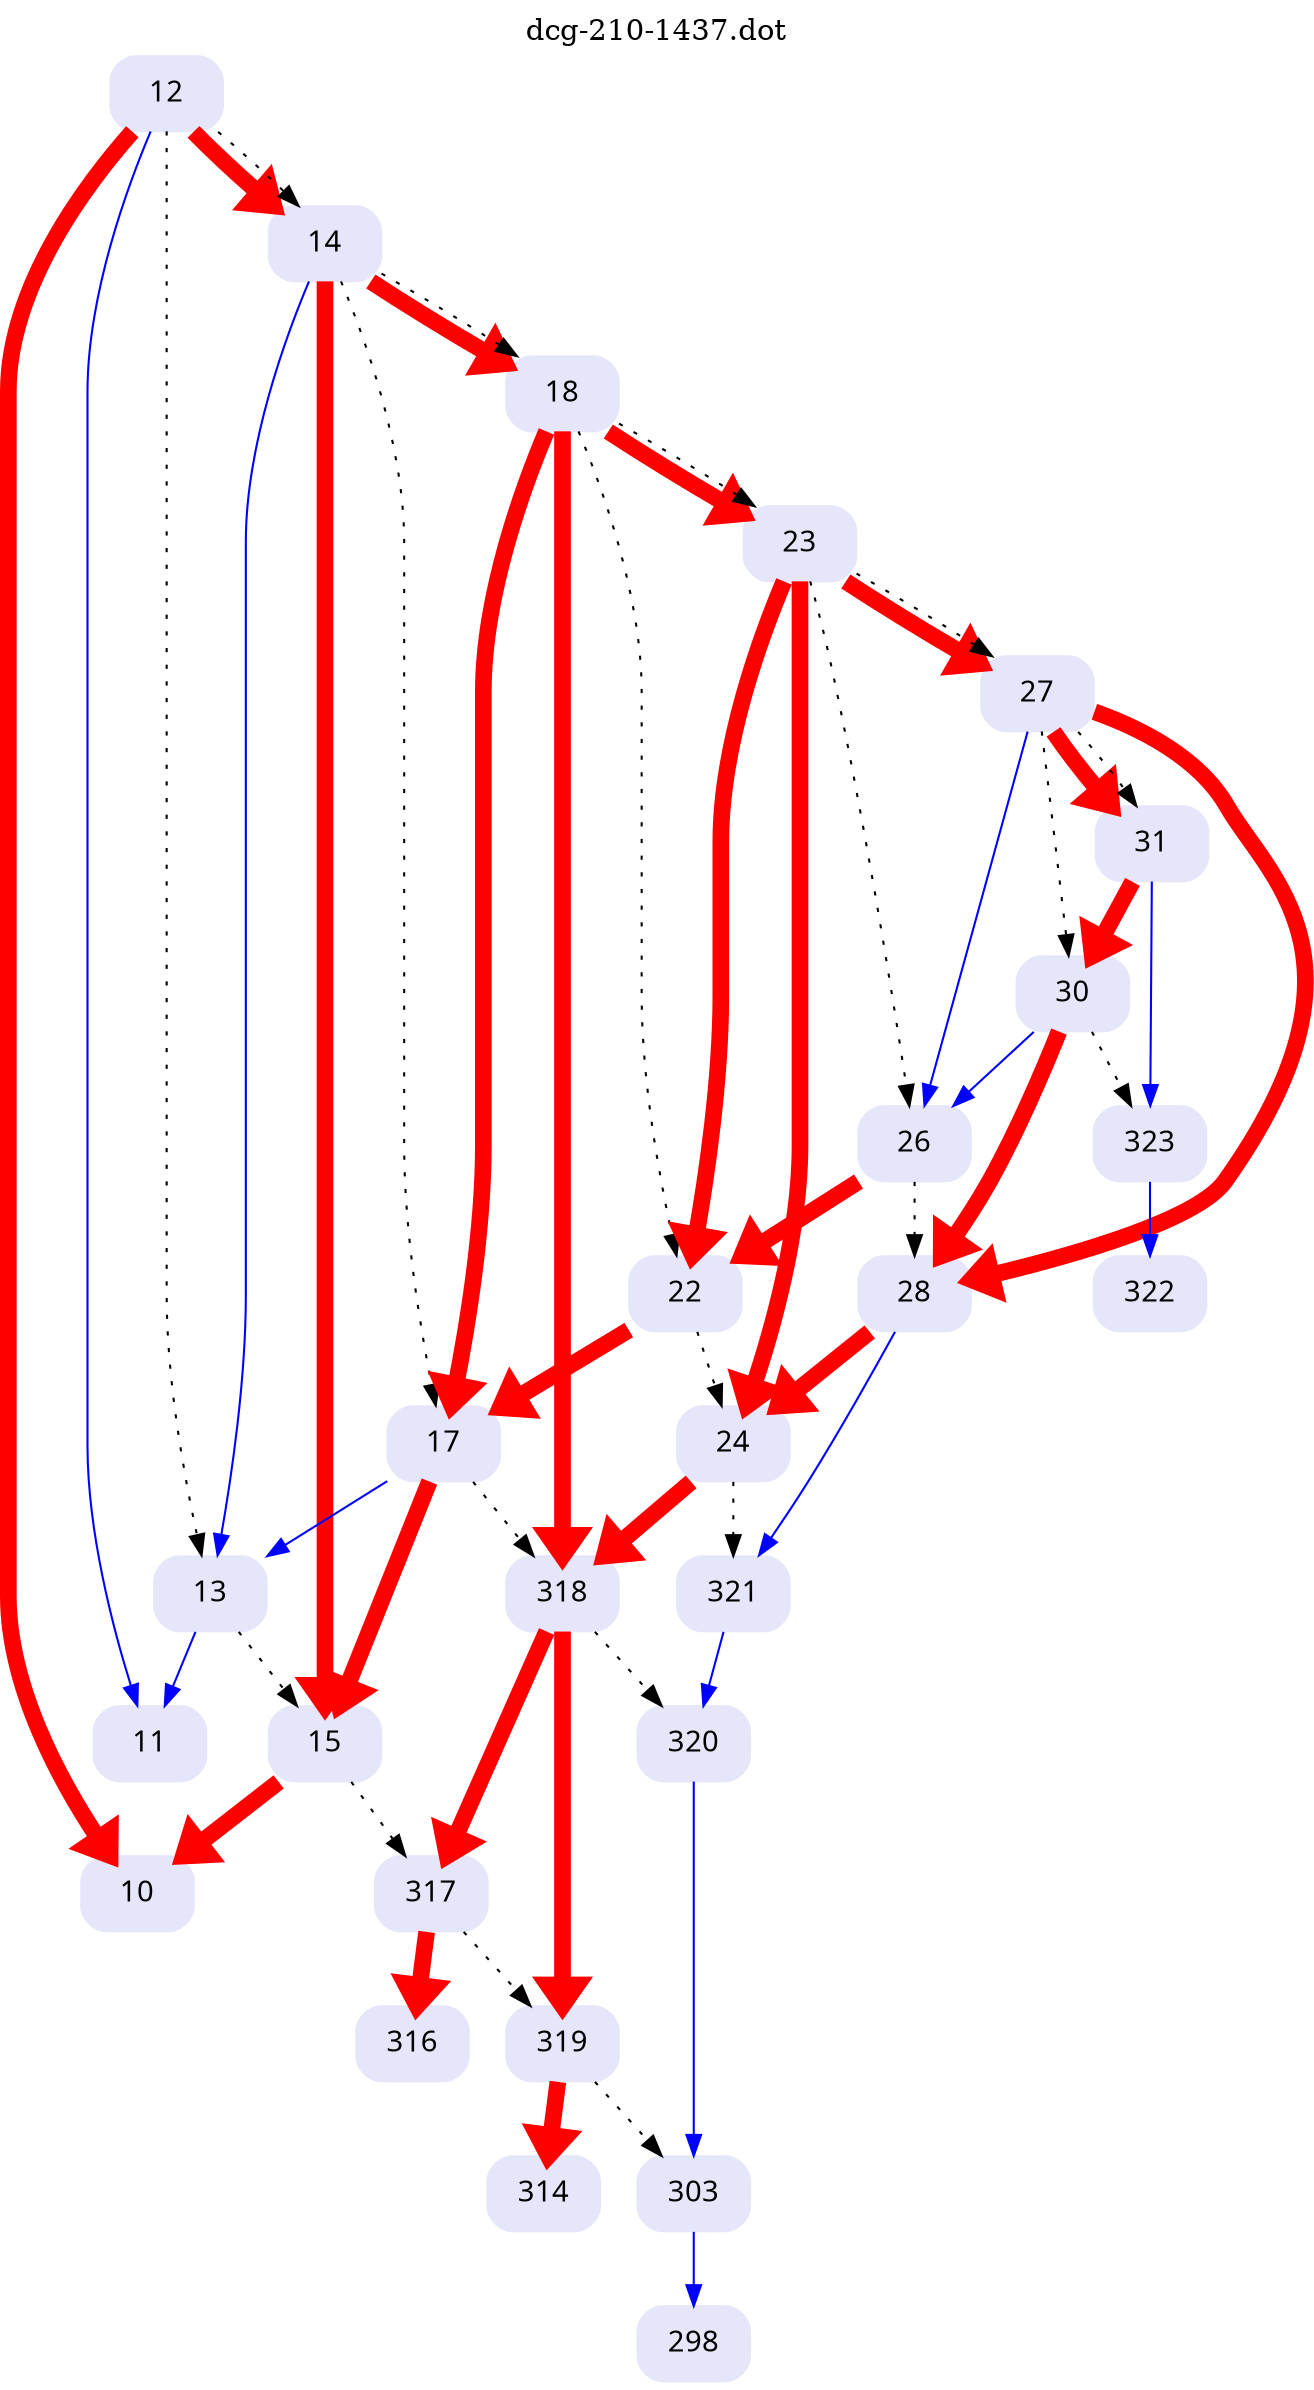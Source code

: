 digraph dcg_210 {
  labelloc="t";
  label="dcg-210-1437.dot";
  node [fontname="sans-serif"];
  node [shape=box style="rounded,filled"];
  n12 [label="12" color=lavender];
  n12 -> n11 [color=blue penwidth=1];
  n12 -> n10 [color=red penwidth=8];
  n12 -> n14 [color=red penwidth=8];
  n12 -> n13 [style=dotted,label=""];
  n12 -> n14 [style=dotted,label=""];
  n14 [label="14" color=lavender];
  n14 -> n13 [color=blue penwidth=1];
  n14 -> n15 [color=red penwidth=8];
  n14 -> n18 [color=red penwidth=8];
  n14 -> n17 [style=dotted,label=""];
  n14 -> n18 [style=dotted,label=""];
  n18 [label="18" color=lavender];
  n18 -> n17 [color=red penwidth=8];
  n18 -> n318 [color=red penwidth=8];
  n18 -> n23 [color=red penwidth=8];
  n18 -> n22 [style=dotted,label=""];
  n18 -> n23 [style=dotted,label=""];
  n23 [label="23" color=lavender];
  n23 -> n22 [color=red penwidth=8];
  n23 -> n24 [color=red penwidth=8];
  n23 -> n27 [color=red penwidth=8];
  n23 -> n26 [style=dotted,label=""];
  n23 -> n27 [style=dotted,label=""];
  n27 [label="27" color=lavender];
  n27 -> n26 [color=blue penwidth=1];
  n27 -> n28 [color=red penwidth=8];
  n27 -> n31 [color=red penwidth=8];
  n27 -> n30 [style=dotted,label=""];
  n27 -> n31 [style=dotted,label=""];
  n31 [label="31" color=lavender];
  n31 -> n30 [color=red penwidth=8];
  n31 -> n323 [color=blue penwidth=1];
  n323 [label="323" color=lavender];
  n323 -> n322 [color=blue penwidth=1];
  n322 [label="322" color=lavender];
  n30 [label="30" color=lavender];
  n30 -> n26 [color=blue penwidth=1];
  n30 -> n28 [color=red penwidth=8];
  n30 -> n323 [style=dotted,label=""];
  n28 [label="28" color=lavender];
  n28 -> n24 [color=red penwidth=8];
  n28 -> n321 [color=blue penwidth=1];
  n321 [label="321" color=lavender];
  n321 -> n320 [color=blue penwidth=1];
  n320 [label="320" color=lavender];
  n320 -> n303 [color=blue penwidth=1];
  n303 [label="303" color=lavender];
  n303 -> n298 [color=blue penwidth=1];
  n298 [label="298" color=lavender];
  n24 [label="24" color=lavender];
  n24 -> n318 [color=red penwidth=8];
  n24 -> n321 [style=dotted,label=""];
  n318 [label="318" color=lavender];
  n318 -> n317 [color=red penwidth=8];
  n318 -> n319 [color=red penwidth=8];
  n318 -> n320 [style=dotted,label=""];
  n319 [label="319" color=lavender];
  n319 -> n314 [color=red penwidth=8];
  n319 -> n303 [style=dotted,label=""];
  n314 [label="314" color=lavender];
  n317 [label="317" color=lavender];
  n317 -> n316 [color=red penwidth=8];
  n317 -> n319 [style=dotted,label=""];
  n316 [label="316" color=lavender];
  n26 [label="26" color=lavender];
  n26 -> n22 [color=red penwidth=8];
  n26 -> n28 [style=dotted,label=""];
  n22 [label="22" color=lavender];
  n22 -> n17 [color=red penwidth=8];
  n22 -> n24 [style=dotted,label=""];
  n17 [label="17" color=lavender];
  n17 -> n13 [color=blue penwidth=1];
  n17 -> n15 [color=red penwidth=8];
  n17 -> n318 [style=dotted,label=""];
  n15 [label="15" color=lavender];
  n15 -> n10 [color=red penwidth=8];
  n15 -> n317 [style=dotted,label=""];
  n10 [label="10" color=lavender];
  n13 [label="13" color=lavender];
  n13 -> n11 [color=blue penwidth=1];
  n13 -> n15 [style=dotted,label=""];
  n11 [label="11" color=lavender];
}
